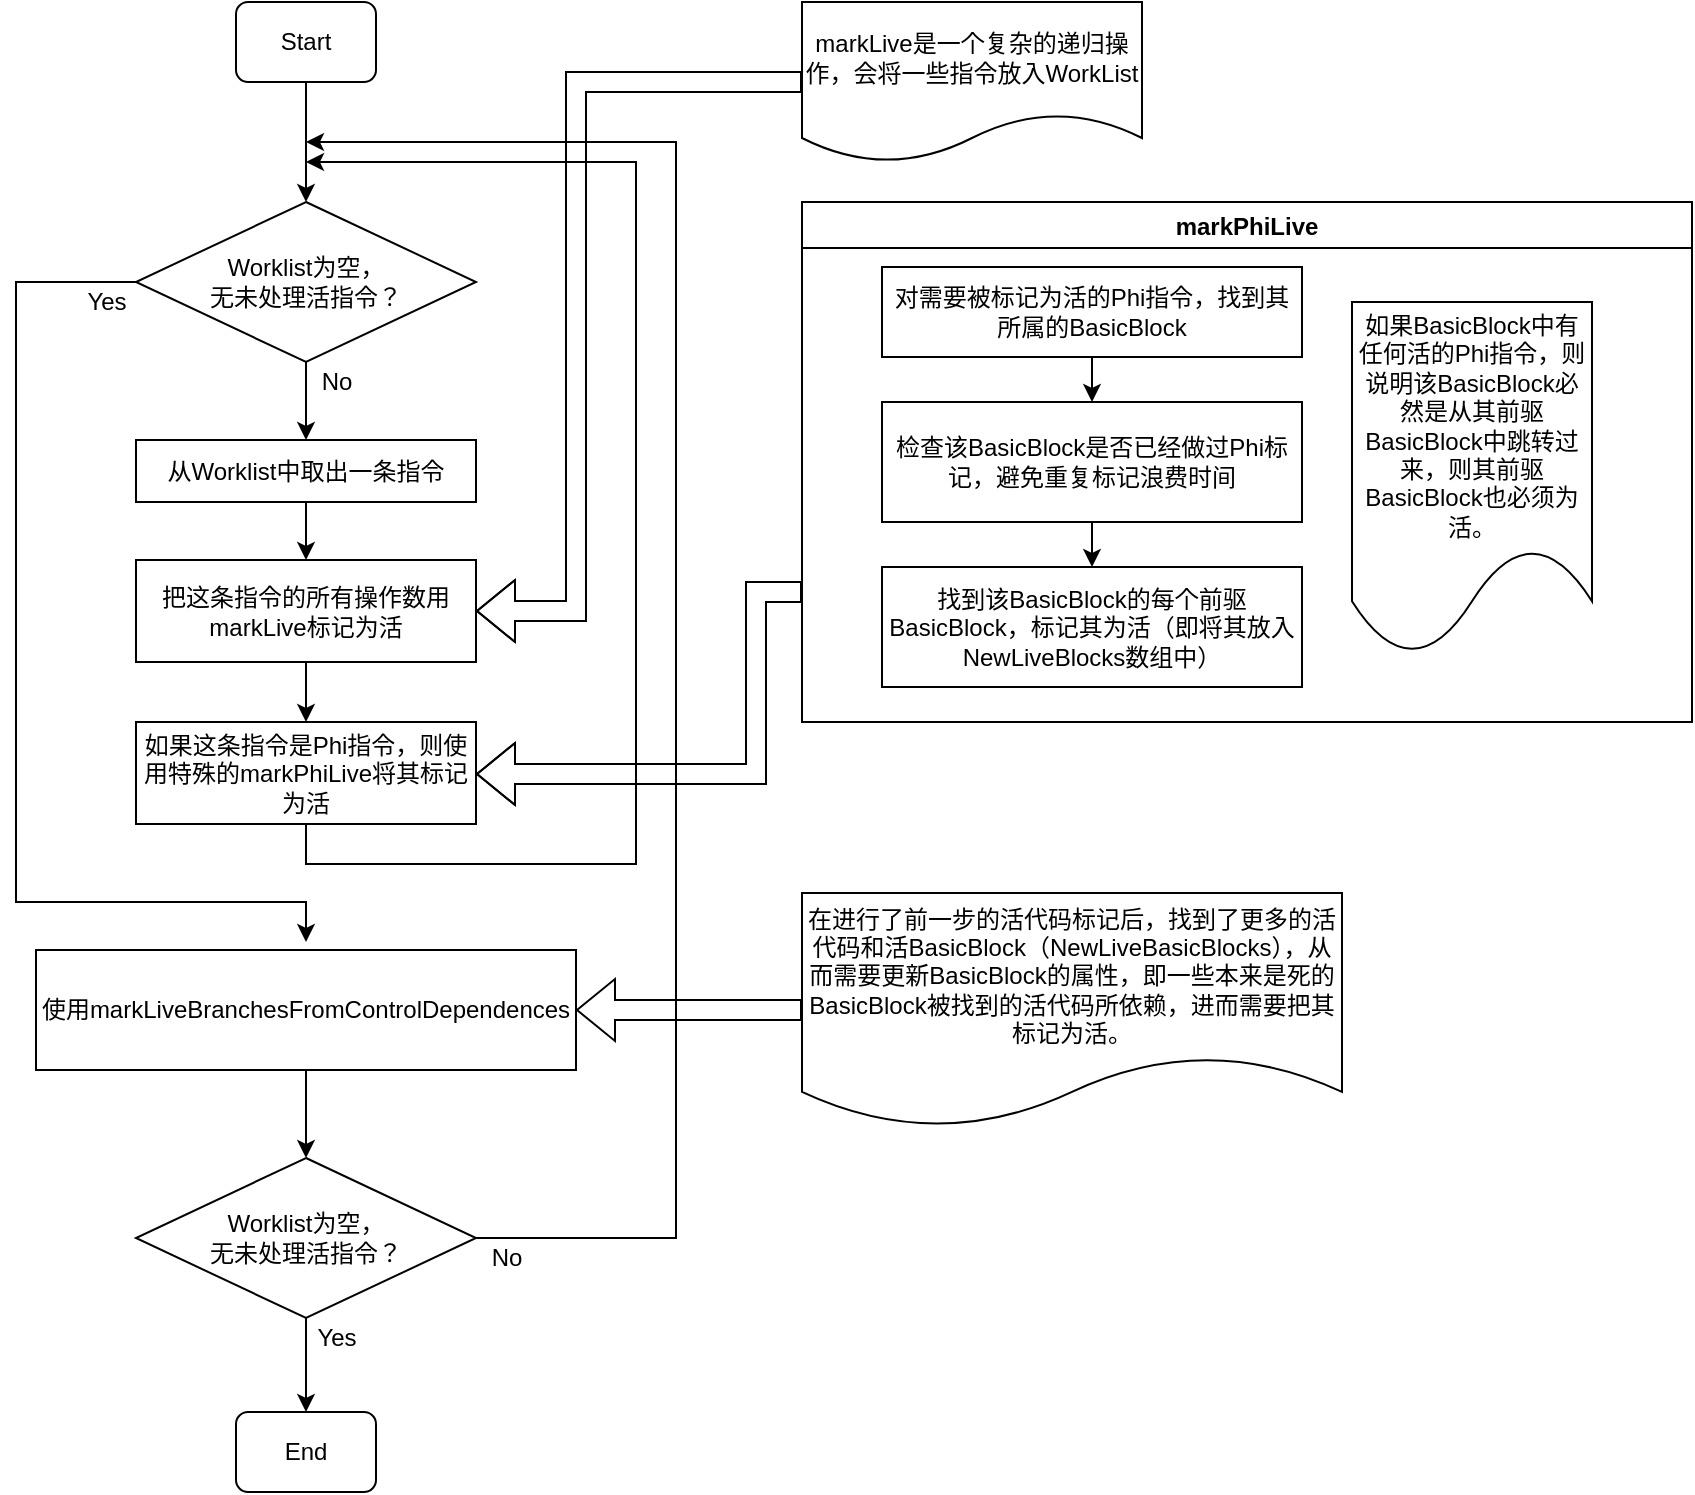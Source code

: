 <mxfile version="12.3.2" type="device" pages="1"><diagram id="h47-9AT-CQ21WRPyBAY3" name="Page-1"><mxGraphModel dx="980" dy="574" grid="1" gridSize="10" guides="1" tooltips="1" connect="1" arrows="1" fold="1" page="1" pageScale="1" pageWidth="827" pageHeight="1169" math="0" shadow="0"><root><mxCell id="0"/><mxCell id="1" parent="0"/><mxCell id="oKelngVZ6fwvBTgmkENJ-2" value="Start" style="rounded=1;whiteSpace=wrap;html=1;" parent="1" vertex="1"><mxGeometry x="130" y="50" width="70" height="40" as="geometry"/></mxCell><mxCell id="oKelngVZ6fwvBTgmkENJ-3" value="End" style="rounded=1;whiteSpace=wrap;html=1;" parent="1" vertex="1"><mxGeometry x="130" y="755" width="70" height="40" as="geometry"/></mxCell><mxCell id="oKelngVZ6fwvBTgmkENJ-4" value="" style="edgeStyle=orthogonalEdgeStyle;rounded=0;orthogonalLoop=1;jettySize=auto;html=1;" parent="1" source="oKelngVZ6fwvBTgmkENJ-2" edge="1"><mxGeometry relative="1" as="geometry"><mxPoint x="165" y="110" as="sourcePoint"/><mxPoint x="165" y="150" as="targetPoint"/></mxGeometry></mxCell><mxCell id="oKelngVZ6fwvBTgmkENJ-26" value="" style="edgeStyle=orthogonalEdgeStyle;rounded=0;orthogonalLoop=1;jettySize=auto;html=1;" parent="1" target="oKelngVZ6fwvBTgmkENJ-24" edge="1"><mxGeometry relative="1" as="geometry"><mxPoint x="165" y="205" as="sourcePoint"/></mxGeometry></mxCell><mxCell id="nAXWG5FiSgJv1Sk683OO-31" style="edgeStyle=orthogonalEdgeStyle;rounded=0;orthogonalLoop=1;jettySize=auto;html=1;entryX=1;entryY=0.5;entryDx=0;entryDy=0;shape=flexArrow;" edge="1" parent="1" source="oKelngVZ6fwvBTgmkENJ-11" target="nAXWG5FiSgJv1Sk683OO-12"><mxGeometry relative="1" as="geometry"><Array as="points"><mxPoint x="300" y="90"/><mxPoint x="300" y="355"/></Array></mxGeometry></mxCell><mxCell id="oKelngVZ6fwvBTgmkENJ-11" value="markLive是一个复杂的递归操作，会将一些指令放入WorkList" style="shape=document;whiteSpace=wrap;html=1;boundedLbl=1;" parent="1" vertex="1"><mxGeometry x="413" y="50" width="170" height="80" as="geometry"/></mxCell><mxCell id="oKelngVZ6fwvBTgmkENJ-32" value="" style="edgeStyle=orthogonalEdgeStyle;rounded=0;orthogonalLoop=1;jettySize=auto;html=1;" parent="1" target="oKelngVZ6fwvBTgmkENJ-31" edge="1"><mxGeometry relative="1" as="geometry"><mxPoint x="165" y="310" as="sourcePoint"/></mxGeometry></mxCell><mxCell id="oKelngVZ6fwvBTgmkENJ-50" value="" style="edgeStyle=orthogonalEdgeStyle;rounded=0;orthogonalLoop=1;jettySize=auto;html=1;fillColor=none;gradientColor=none;" parent="1" target="oKelngVZ6fwvBTgmkENJ-35" edge="1"><mxGeometry relative="1" as="geometry"><mxPoint x="165" y="410" as="sourcePoint"/></mxGeometry></mxCell><mxCell id="oKelngVZ6fwvBTgmkENJ-54" style="edgeStyle=orthogonalEdgeStyle;rounded=0;orthogonalLoop=1;jettySize=auto;html=1;exitX=0.5;exitY=1;exitDx=0;exitDy=0;entryX=0.5;entryY=0;entryDx=0;entryDy=0;fillColor=none;gradientColor=none;" parent="1" target="oKelngVZ6fwvBTgmkENJ-49" edge="1"><mxGeometry relative="1" as="geometry"><mxPoint x="165" y="503" as="sourcePoint"/></mxGeometry></mxCell><mxCell id="nAXWG5FiSgJv1Sk683OO-4" style="edgeStyle=orthogonalEdgeStyle;rounded=0;orthogonalLoop=1;jettySize=auto;html=1;exitX=0.5;exitY=1;exitDx=0;exitDy=0;entryX=0.5;entryY=0;entryDx=0;entryDy=0;" edge="1" parent="1" source="nAXWG5FiSgJv1Sk683OO-2" target="nAXWG5FiSgJv1Sk683OO-3"><mxGeometry relative="1" as="geometry"/></mxCell><mxCell id="nAXWG5FiSgJv1Sk683OO-20" style="edgeStyle=orthogonalEdgeStyle;rounded=0;orthogonalLoop=1;jettySize=auto;html=1;exitX=0;exitY=0.5;exitDx=0;exitDy=0;" edge="1" parent="1" source="nAXWG5FiSgJv1Sk683OO-2"><mxGeometry relative="1" as="geometry"><mxPoint x="165" y="520" as="targetPoint"/><Array as="points"><mxPoint x="20" y="190"/><mxPoint x="20" y="500"/><mxPoint x="165" y="500"/></Array></mxGeometry></mxCell><mxCell id="nAXWG5FiSgJv1Sk683OO-2" value="Worklist为空，&lt;br&gt;无未处理活指令？" style="rhombus;whiteSpace=wrap;html=1;" vertex="1" parent="1"><mxGeometry x="80" y="150" width="170" height="80" as="geometry"/></mxCell><mxCell id="nAXWG5FiSgJv1Sk683OO-13" value="" style="edgeStyle=orthogonalEdgeStyle;rounded=0;orthogonalLoop=1;jettySize=auto;html=1;" edge="1" parent="1" source="nAXWG5FiSgJv1Sk683OO-3" target="nAXWG5FiSgJv1Sk683OO-12"><mxGeometry relative="1" as="geometry"/></mxCell><mxCell id="nAXWG5FiSgJv1Sk683OO-3" value="从Worklist中取出一条指令" style="rounded=0;whiteSpace=wrap;html=1;" vertex="1" parent="1"><mxGeometry x="80" y="269" width="170" height="31" as="geometry"/></mxCell><mxCell id="nAXWG5FiSgJv1Sk683OO-15" value="" style="edgeStyle=orthogonalEdgeStyle;rounded=0;orthogonalLoop=1;jettySize=auto;html=1;" edge="1" parent="1" source="nAXWG5FiSgJv1Sk683OO-12" target="nAXWG5FiSgJv1Sk683OO-14"><mxGeometry relative="1" as="geometry"/></mxCell><mxCell id="nAXWG5FiSgJv1Sk683OO-12" value="把这条指令的所有操作数用markLive标记为活" style="rounded=0;whiteSpace=wrap;html=1;" vertex="1" parent="1"><mxGeometry x="80" y="329" width="170" height="51" as="geometry"/></mxCell><mxCell id="nAXWG5FiSgJv1Sk683OO-18" style="edgeStyle=orthogonalEdgeStyle;rounded=0;orthogonalLoop=1;jettySize=auto;html=1;exitX=0.5;exitY=1;exitDx=0;exitDy=0;" edge="1" parent="1" source="nAXWG5FiSgJv1Sk683OO-14"><mxGeometry relative="1" as="geometry"><mxPoint x="165" y="130" as="targetPoint"/><Array as="points"><mxPoint x="165" y="481"/><mxPoint x="330" y="481"/><mxPoint x="330" y="130"/></Array></mxGeometry></mxCell><mxCell id="nAXWG5FiSgJv1Sk683OO-14" value="如果这条指令是Phi指令，则使用特殊的markPhiLive将其标记为活" style="rounded=0;whiteSpace=wrap;html=1;" vertex="1" parent="1"><mxGeometry x="80" y="410" width="170" height="51" as="geometry"/></mxCell><mxCell id="nAXWG5FiSgJv1Sk683OO-5" value="No" style="text;html=1;align=center;verticalAlign=middle;resizable=0;points=[];;autosize=1;" vertex="1" parent="1"><mxGeometry x="165" y="230" width="30" height="20" as="geometry"/></mxCell><mxCell id="nAXWG5FiSgJv1Sk683OO-6" value="Yes" style="text;html=1;align=center;verticalAlign=middle;resizable=0;points=[];;autosize=1;" vertex="1" parent="1"><mxGeometry x="50" y="190" width="30" height="20" as="geometry"/></mxCell><mxCell id="nAXWG5FiSgJv1Sk683OO-26" style="edgeStyle=orthogonalEdgeStyle;rounded=0;orthogonalLoop=1;jettySize=auto;html=1;exitX=0.5;exitY=1;exitDx=0;exitDy=0;entryX=0.5;entryY=0;entryDx=0;entryDy=0;" edge="1" parent="1" source="nAXWG5FiSgJv1Sk683OO-19" target="nAXWG5FiSgJv1Sk683OO-21"><mxGeometry relative="1" as="geometry"/></mxCell><mxCell id="nAXWG5FiSgJv1Sk683OO-19" value="使用markLiveBranchesFromControlDependences" style="rounded=0;whiteSpace=wrap;html=1;" vertex="1" parent="1"><mxGeometry x="30" y="524" width="270" height="60" as="geometry"/></mxCell><mxCell id="nAXWG5FiSgJv1Sk683OO-22" style="edgeStyle=orthogonalEdgeStyle;rounded=0;orthogonalLoop=1;jettySize=auto;html=1;exitX=0.5;exitY=1;exitDx=0;exitDy=0;entryX=0.5;entryY=0;entryDx=0;entryDy=0;" edge="1" parent="1" source="nAXWG5FiSgJv1Sk683OO-21" target="oKelngVZ6fwvBTgmkENJ-3"><mxGeometry relative="1" as="geometry"/></mxCell><mxCell id="nAXWG5FiSgJv1Sk683OO-24" style="edgeStyle=orthogonalEdgeStyle;rounded=0;orthogonalLoop=1;jettySize=auto;html=1;" edge="1" parent="1" source="nAXWG5FiSgJv1Sk683OO-21"><mxGeometry relative="1" as="geometry"><mxPoint x="165" y="120" as="targetPoint"/><Array as="points"><mxPoint x="350" y="668"/><mxPoint x="350" y="120"/></Array></mxGeometry></mxCell><mxCell id="nAXWG5FiSgJv1Sk683OO-21" value="Worklist为空，&lt;br&gt;无未处理活指令？" style="rhombus;whiteSpace=wrap;html=1;" vertex="1" parent="1"><mxGeometry x="80" y="628" width="170" height="80" as="geometry"/></mxCell><mxCell id="nAXWG5FiSgJv1Sk683OO-23" value="Yes" style="text;html=1;align=center;verticalAlign=middle;resizable=0;points=[];;autosize=1;" vertex="1" parent="1"><mxGeometry x="165" y="708" width="30" height="20" as="geometry"/></mxCell><mxCell id="nAXWG5FiSgJv1Sk683OO-25" value="No" style="text;html=1;align=center;verticalAlign=middle;resizable=0;points=[];;autosize=1;" vertex="1" parent="1"><mxGeometry x="250" y="668" width="30" height="20" as="geometry"/></mxCell><mxCell id="nAXWG5FiSgJv1Sk683OO-52" style="edgeStyle=orthogonalEdgeStyle;shape=flexArrow;rounded=0;orthogonalLoop=1;jettySize=auto;html=1;exitX=0;exitY=0.75;exitDx=0;exitDy=0;" edge="1" parent="1" source="nAXWG5FiSgJv1Sk683OO-33" target="nAXWG5FiSgJv1Sk683OO-14"><mxGeometry relative="1" as="geometry"><Array as="points"><mxPoint x="390" y="345"/><mxPoint x="390" y="436"/></Array></mxGeometry></mxCell><mxCell id="nAXWG5FiSgJv1Sk683OO-33" value="markPhiLive" style="swimlane;" vertex="1" parent="1"><mxGeometry x="413" y="150" width="445" height="260" as="geometry"/></mxCell><mxCell id="nAXWG5FiSgJv1Sk683OO-42" value="" style="edgeStyle=orthogonalEdgeStyle;rounded=0;orthogonalLoop=1;jettySize=auto;html=1;" edge="1" parent="nAXWG5FiSgJv1Sk683OO-33" source="nAXWG5FiSgJv1Sk683OO-35" target="nAXWG5FiSgJv1Sk683OO-41"><mxGeometry relative="1" as="geometry"/></mxCell><mxCell id="nAXWG5FiSgJv1Sk683OO-35" value="对需要被标记为活的Phi指令，找到其所属的BasicBlock" style="rounded=0;whiteSpace=wrap;html=1;" vertex="1" parent="nAXWG5FiSgJv1Sk683OO-33"><mxGeometry x="40" y="32.5" width="210" height="45" as="geometry"/></mxCell><mxCell id="nAXWG5FiSgJv1Sk683OO-49" value="" style="edgeStyle=orthogonalEdgeStyle;rounded=0;orthogonalLoop=1;jettySize=auto;html=1;" edge="1" parent="nAXWG5FiSgJv1Sk683OO-33" source="nAXWG5FiSgJv1Sk683OO-41" target="nAXWG5FiSgJv1Sk683OO-48"><mxGeometry relative="1" as="geometry"/></mxCell><mxCell id="nAXWG5FiSgJv1Sk683OO-41" value="检查该BasicBlock是否已经做过Phi标记，避免重复标记浪费时间" style="rounded=0;whiteSpace=wrap;html=1;" vertex="1" parent="nAXWG5FiSgJv1Sk683OO-33"><mxGeometry x="40" y="100" width="210" height="60" as="geometry"/></mxCell><mxCell id="nAXWG5FiSgJv1Sk683OO-48" value="找到该BasicBlock的每个前驱BasicBlock，标记其为活（即将其放入NewLiveBlocks数组中）" style="rounded=0;whiteSpace=wrap;html=1;" vertex="1" parent="nAXWG5FiSgJv1Sk683OO-33"><mxGeometry x="40" y="182.5" width="210" height="60" as="geometry"/></mxCell><mxCell id="nAXWG5FiSgJv1Sk683OO-50" value="如果BasicBlock中有任何活的Phi指令，则说明该BasicBlock必然是从其前驱BasicBlock中跳转过来，则其前驱BasicBlock也必须为活。" style="shape=document;whiteSpace=wrap;html=1;boundedLbl=1;" vertex="1" parent="nAXWG5FiSgJv1Sk683OO-33"><mxGeometry x="275" y="50" width="120" height="176" as="geometry"/></mxCell><mxCell id="nAXWG5FiSgJv1Sk683OO-61" style="edgeStyle=orthogonalEdgeStyle;shape=flexArrow;rounded=0;orthogonalLoop=1;jettySize=auto;html=1;entryX=1;entryY=0.5;entryDx=0;entryDy=0;" edge="1" parent="1" source="nAXWG5FiSgJv1Sk683OO-60" target="nAXWG5FiSgJv1Sk683OO-19"><mxGeometry relative="1" as="geometry"/></mxCell><mxCell id="nAXWG5FiSgJv1Sk683OO-60" value="在进行了前一步的活代码标记后，找到了更多的活代码和活BasicBlock（NewLiveBasicBlocks），从而需要更新BasicBlock的属性，即一些本来是死的BasicBlock被找到的活代码所依赖，进而需要把其标记为活。" style="shape=document;whiteSpace=wrap;html=1;boundedLbl=1;" vertex="1" parent="1"><mxGeometry x="413" y="495.5" width="270" height="117" as="geometry"/></mxCell></root></mxGraphModel></diagram></mxfile>